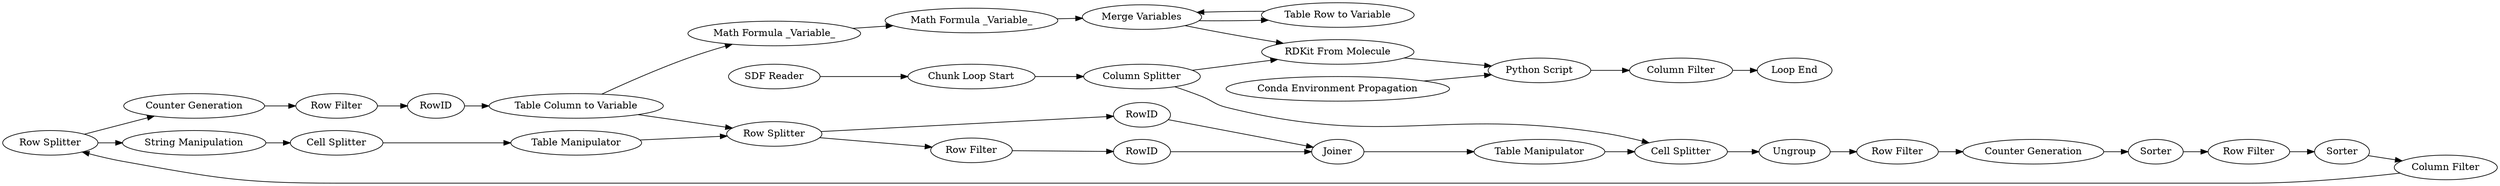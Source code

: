 digraph {
	1353 -> 1362
	17 -> 2
	1377 -> 1375
	1356 -> 1354
	1353 -> 1369
	1362 -> 1363
	1371 -> 1373
	15 -> 1355
	1367 -> 1371
	1364 -> 1381
	1352 -> 17
	1378 -> 1375
	1385 -> 1386
	1382 -> 1383
	1363 -> 1365
	1355 -> 1356
	14 -> 15
	2 -> 1385
	1380 -> 1383
	1369 -> 1367
	18 -> 2
	1364 -> 1373
	1352 -> 20
	1375 -> 1379
	1379 -> 20
	1 -> 1360
	1383 -> 1380
	1376 -> 1377
	1373 -> 1378
	20 -> 14
	1381 -> 1382
	1357 -> 1358
	1383 -> 17
	1354 -> 1357
	1365 -> 1364
	1360 -> 1352
	1358 -> 1353
	1373 -> 1376
	1376 [label="Row Filter"]
	1354 [label="Row Filter"]
	1355 [label="Counter Generation"]
	1369 [label="String Manipulation"]
	1375 [label=Joiner]
	1385 [label="Column Filter"]
	18 [label="Conda Environment Propagation"]
	1382 [label="Math Formula _Variable_"]
	1365 [label=RowID]
	17 [label="RDKit From Molecule"]
	1378 [label=RowID]
	1383 [label="Merge Variables"]
	1353 [label="Row Splitter"]
	1377 [label=RowID]
	15 [label="Row Filter"]
	1360 [label="Chunk Loop Start"]
	1373 [label="Row Splitter"]
	1364 [label="Table Column to Variable"]
	1367 [label="Cell Splitter"]
	1 [label="SDF Reader"]
	1386 [label="Loop End"]
	14 [label=Ungroup]
	1363 [label="Row Filter"]
	20 [label="Cell Splitter"]
	1352 [label="Column Splitter"]
	1380 [label="Table Row to Variable"]
	1379 [label="Table Manipulator"]
	1362 [label="Counter Generation"]
	1381 [label="Math Formula _Variable_"]
	1358 [label="Column Filter"]
	1357 [label=Sorter]
	1356 [label=Sorter]
	2 [label="Python Script"]
	1371 [label="Table Manipulator"]
	rankdir=LR
}
